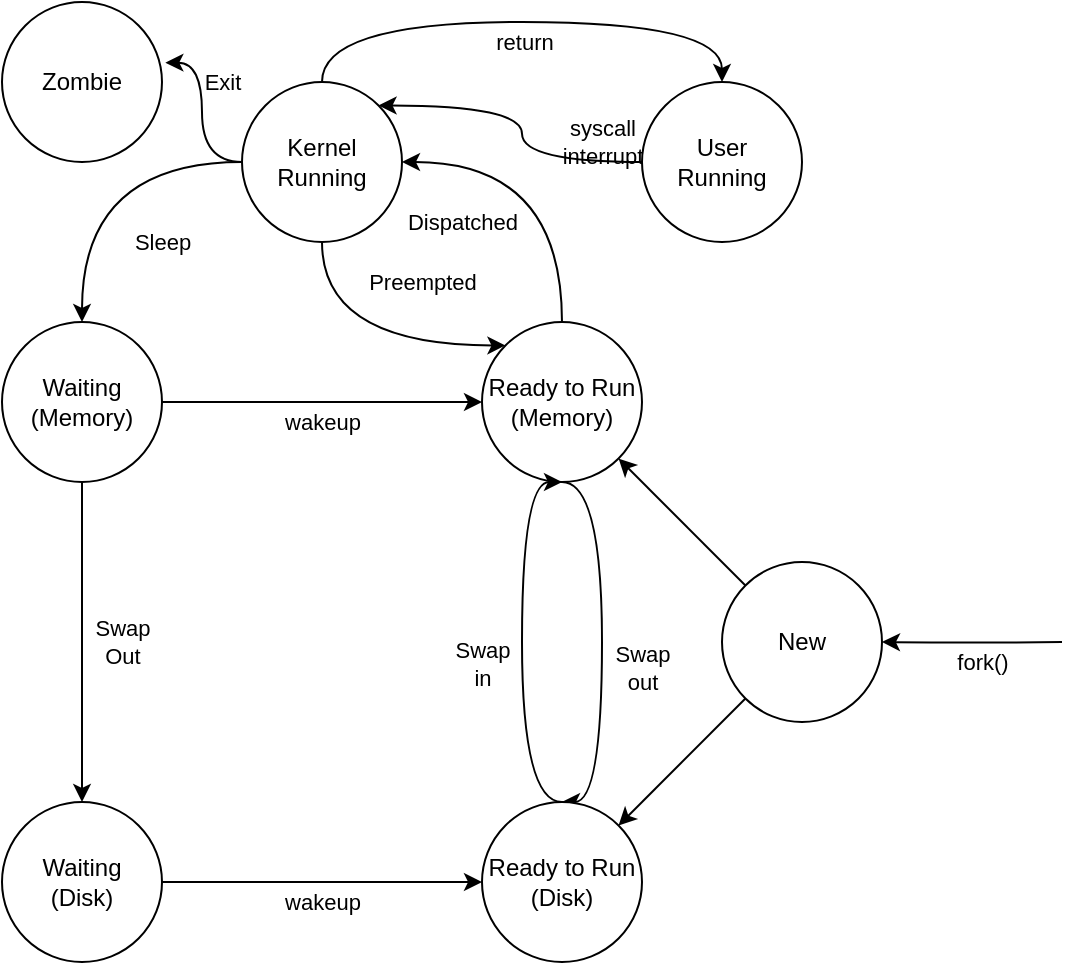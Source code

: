 <mxfile>
    <diagram id="1EduGE9QIs0se1Ok5hgI" name="Page-1">
        <mxGraphModel dx="1195" dy="539" grid="1" gridSize="10" guides="1" tooltips="1" connect="1" arrows="1" fold="1" page="1" pageScale="1" pageWidth="1100" pageHeight="850" math="0" shadow="0">
            <root>
                <mxCell id="0"/>
                <mxCell id="1" parent="0"/>
                <mxCell id="18" value="Swap&lt;br&gt;Out" style="edgeStyle=none;html=1;entryX=0.5;entryY=0;entryDx=0;entryDy=0;labelBackgroundColor=none;" edge="1" parent="1" source="2" target="17">
                    <mxGeometry y="20" relative="1" as="geometry">
                        <mxPoint as="offset"/>
                    </mxGeometry>
                </mxCell>
                <mxCell id="21" value="wakeup" style="edgeStyle=orthogonalEdgeStyle;curved=1;html=1;entryX=0;entryY=0.5;entryDx=0;entryDy=0;labelBackgroundColor=none;" edge="1" parent="1" source="2" target="4">
                    <mxGeometry y="-10" relative="1" as="geometry">
                        <mxPoint as="offset"/>
                    </mxGeometry>
                </mxCell>
                <mxCell id="2" value="Waiting&lt;br&gt;(Memory)" style="ellipse;whiteSpace=wrap;html=1;aspect=fixed;" vertex="1" parent="1">
                    <mxGeometry x="40" y="280" width="80" height="80" as="geometry"/>
                </mxCell>
                <mxCell id="7" style="edgeStyle=none;html=1;entryX=1;entryY=0;entryDx=0;entryDy=0;" edge="1" parent="1" source="3" target="5">
                    <mxGeometry relative="1" as="geometry"/>
                </mxCell>
                <mxCell id="8" style="edgeStyle=none;html=1;entryX=1;entryY=1;entryDx=0;entryDy=0;" edge="1" parent="1" source="3" target="4">
                    <mxGeometry relative="1" as="geometry"/>
                </mxCell>
                <mxCell id="24" value="fork()" style="edgeStyle=orthogonalEdgeStyle;curved=1;html=1;labelBackgroundColor=none;" edge="1" parent="1" target="3">
                    <mxGeometry x="-0.111" y="10" relative="1" as="geometry">
                        <mxPoint x="570" y="440" as="sourcePoint"/>
                        <mxPoint as="offset"/>
                    </mxGeometry>
                </mxCell>
                <mxCell id="3" value="New" style="ellipse;whiteSpace=wrap;html=1;aspect=fixed;" vertex="1" parent="1">
                    <mxGeometry x="400" y="400" width="80" height="80" as="geometry"/>
                </mxCell>
                <mxCell id="15" style="edgeStyle=orthogonalEdgeStyle;html=1;entryX=0.5;entryY=0;entryDx=0;entryDy=0;curved=1;exitX=0.5;exitY=1;exitDx=0;exitDy=0;" edge="1" parent="1" source="4" target="5">
                    <mxGeometry relative="1" as="geometry">
                        <Array as="points">
                            <mxPoint x="340" y="360"/>
                            <mxPoint x="340" y="520"/>
                        </Array>
                    </mxGeometry>
                </mxCell>
                <mxCell id="22" value="Swap&lt;br&gt;out" style="edgeLabel;html=1;align=center;verticalAlign=middle;resizable=0;points=[];labelBackgroundColor=none;" vertex="1" connectable="0" parent="15">
                    <mxGeometry x="0.131" y="-2" relative="1" as="geometry">
                        <mxPoint x="22" as="offset"/>
                    </mxGeometry>
                </mxCell>
                <mxCell id="4" value="Ready to Run&lt;br&gt;(Memory)" style="ellipse;whiteSpace=wrap;html=1;aspect=fixed;" vertex="1" parent="1">
                    <mxGeometry x="280" y="280" width="80" height="80" as="geometry"/>
                </mxCell>
                <mxCell id="16" style="edgeStyle=orthogonalEdgeStyle;html=1;exitX=0.5;exitY=0;exitDx=0;exitDy=0;entryX=0.5;entryY=1;entryDx=0;entryDy=0;curved=1;" edge="1" parent="1" source="5" target="4">
                    <mxGeometry relative="1" as="geometry">
                        <Array as="points">
                            <mxPoint x="300" y="520"/>
                            <mxPoint x="300" y="360"/>
                        </Array>
                    </mxGeometry>
                </mxCell>
                <mxCell id="23" value="Swap&lt;br&gt;in" style="edgeLabel;html=1;align=center;verticalAlign=middle;resizable=0;points=[];labelBackgroundColor=none;" vertex="1" connectable="0" parent="16">
                    <mxGeometry x="0.245" y="-2" relative="1" as="geometry">
                        <mxPoint x="-22" y="35" as="offset"/>
                    </mxGeometry>
                </mxCell>
                <mxCell id="5" value="Ready to Run&lt;br&gt;(Disk)" style="ellipse;whiteSpace=wrap;html=1;aspect=fixed;" vertex="1" parent="1">
                    <mxGeometry x="280" y="520" width="80" height="80" as="geometry"/>
                </mxCell>
                <mxCell id="19" value="wakeup" style="edgeStyle=none;html=1;entryX=0;entryY=0.5;entryDx=0;entryDy=0;labelBackgroundColor=none;" edge="1" parent="1" source="17" target="5">
                    <mxGeometry y="-10" relative="1" as="geometry">
                        <mxPoint as="offset"/>
                    </mxGeometry>
                </mxCell>
                <mxCell id="17" value="Waiting&lt;br&gt;(Disk)" style="ellipse;whiteSpace=wrap;html=1;aspect=fixed;" vertex="1" parent="1">
                    <mxGeometry x="40" y="520" width="80" height="80" as="geometry"/>
                </mxCell>
                <mxCell id="26" value="Sleep" style="edgeStyle=orthogonalEdgeStyle;curved=1;html=1;entryX=0.5;entryY=0;entryDx=0;entryDy=0;labelBackgroundColor=none;" edge="1" parent="1" source="25" target="2">
                    <mxGeometry x="0.5" y="40" relative="1" as="geometry">
                        <Array as="points">
                            <mxPoint x="80" y="200"/>
                        </Array>
                        <mxPoint as="offset"/>
                    </mxGeometry>
                </mxCell>
                <mxCell id="27" value="Dispatched" style="edgeStyle=orthogonalEdgeStyle;curved=1;html=1;exitX=0.5;exitY=0;exitDx=0;exitDy=0;entryX=1;entryY=0.5;entryDx=0;entryDy=0;labelBackgroundColor=none;" edge="1" parent="1" source="4" target="25">
                    <mxGeometry x="0.625" y="30" relative="1" as="geometry">
                        <mxPoint as="offset"/>
                    </mxGeometry>
                </mxCell>
                <mxCell id="29" value="Preempted" style="edgeStyle=orthogonalEdgeStyle;curved=1;html=1;entryX=0;entryY=0;entryDx=0;entryDy=0;labelBackgroundColor=none;" edge="1" parent="1" source="25" target="4">
                    <mxGeometry x="0.418" y="32" relative="1" as="geometry">
                        <Array as="points">
                            <mxPoint x="200" y="292"/>
                        </Array>
                        <mxPoint as="offset"/>
                    </mxGeometry>
                </mxCell>
                <mxCell id="31" value="return" style="edgeStyle=orthogonalEdgeStyle;curved=1;html=1;entryX=0.5;entryY=0;entryDx=0;entryDy=0;labelBackgroundColor=none;" edge="1" parent="1" source="25" target="30">
                    <mxGeometry y="-10" relative="1" as="geometry">
                        <Array as="points">
                            <mxPoint x="200" y="130"/>
                            <mxPoint x="400" y="130"/>
                        </Array>
                        <mxPoint x="1" as="offset"/>
                    </mxGeometry>
                </mxCell>
                <mxCell id="33" value="Exit" style="edgeStyle=orthogonalEdgeStyle;curved=1;html=1;entryX=1.021;entryY=0.379;entryDx=0;entryDy=0;entryPerimeter=0;labelBackgroundColor=none;" edge="1" parent="1" source="25" target="32">
                    <mxGeometry x="0.363" y="-10" relative="1" as="geometry">
                        <mxPoint as="offset"/>
                    </mxGeometry>
                </mxCell>
                <mxCell id="25" value="Kernel Running" style="ellipse;whiteSpace=wrap;html=1;aspect=fixed;" vertex="1" parent="1">
                    <mxGeometry x="160" y="160" width="80" height="80" as="geometry"/>
                </mxCell>
                <mxCell id="34" value="syscall&lt;br&gt;interrupt" style="edgeStyle=orthogonalEdgeStyle;curved=1;html=1;entryX=1;entryY=0;entryDx=0;entryDy=0;strokeColor=default;labelBackgroundColor=none;labelBorderColor=none;" edge="1" parent="1" source="30" target="25">
                    <mxGeometry x="0.103" y="-20" relative="1" as="geometry">
                        <mxPoint x="20" y="18" as="offset"/>
                    </mxGeometry>
                </mxCell>
                <mxCell id="30" value="User&lt;br&gt;Running" style="ellipse;whiteSpace=wrap;html=1;aspect=fixed;" vertex="1" parent="1">
                    <mxGeometry x="360" y="160" width="80" height="80" as="geometry"/>
                </mxCell>
                <mxCell id="32" value="Zombie" style="ellipse;whiteSpace=wrap;html=1;aspect=fixed;" vertex="1" parent="1">
                    <mxGeometry x="40" y="120" width="80" height="80" as="geometry"/>
                </mxCell>
            </root>
        </mxGraphModel>
    </diagram>
</mxfile>